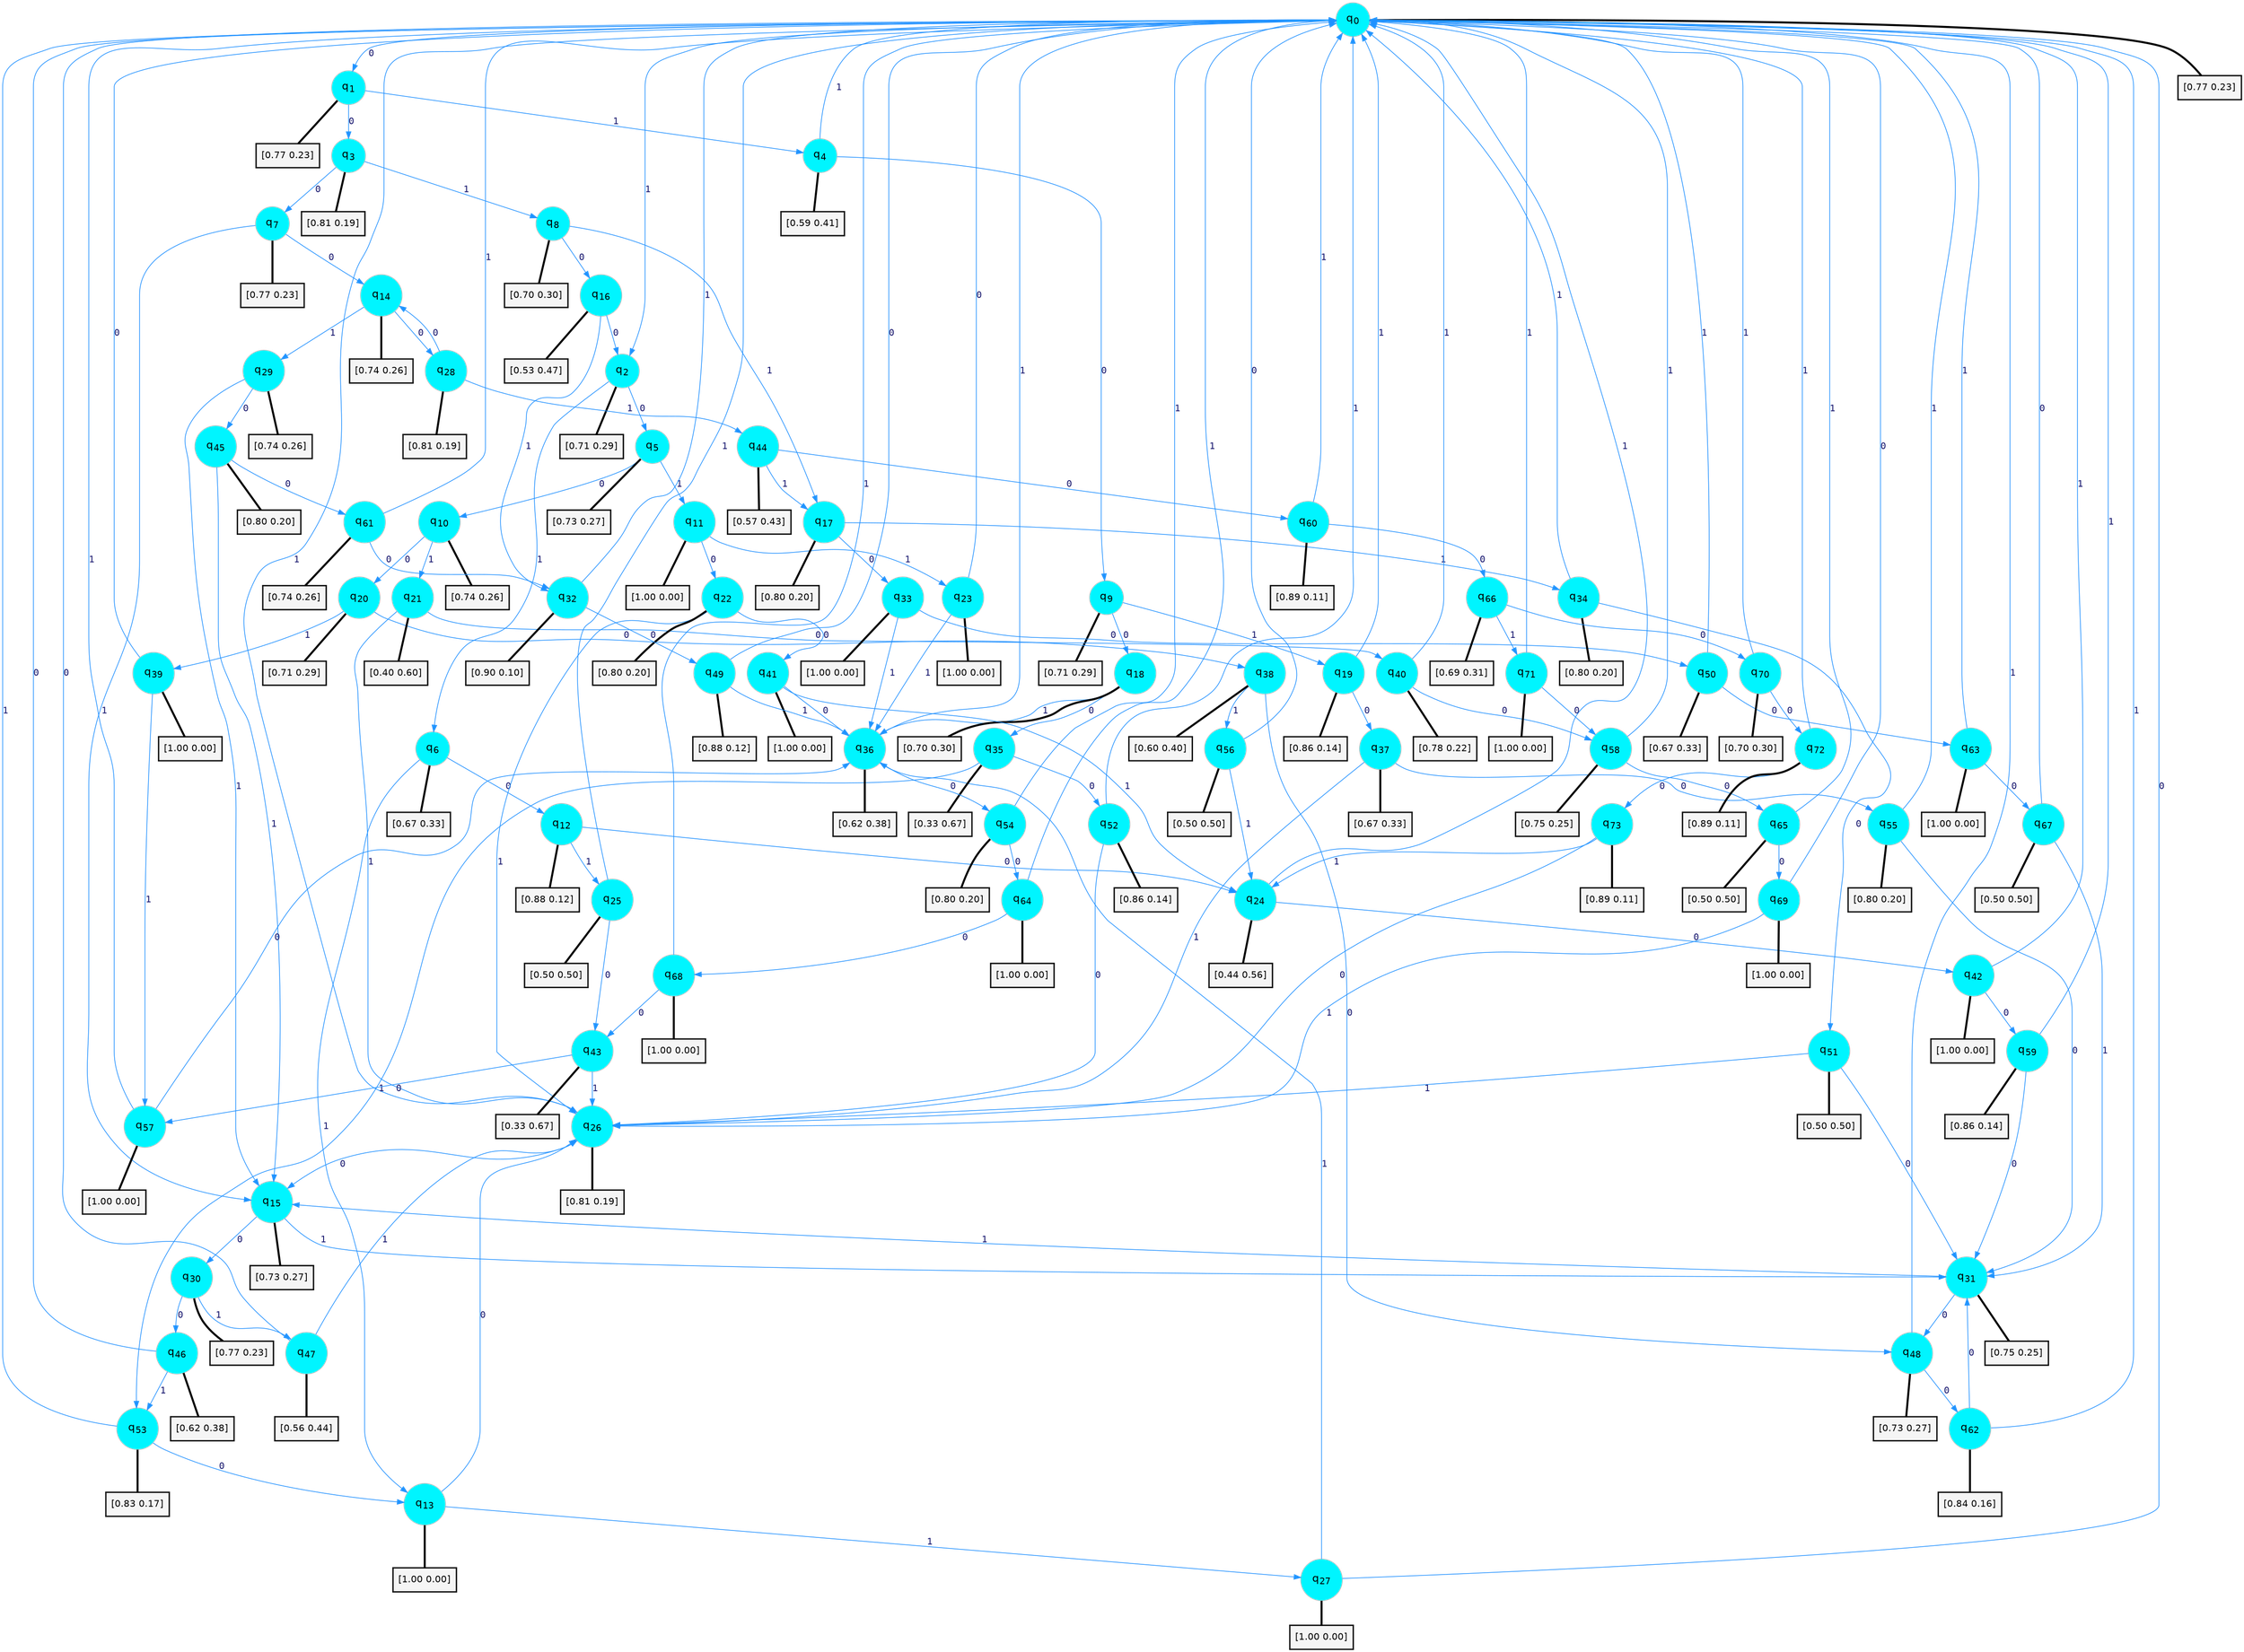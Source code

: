 digraph G {
graph [
bgcolor=transparent, dpi=300, rankdir=TD, size="40,25"];
node [
color=gray, fillcolor=turquoise1, fontcolor=black, fontname=Helvetica, fontsize=16, fontweight=bold, shape=circle, style=filled];
edge [
arrowsize=1, color=dodgerblue1, fontcolor=midnightblue, fontname=courier, fontweight=bold, penwidth=1, style=solid, weight=20];
0[label=<q<SUB>0</SUB>>];
1[label=<q<SUB>1</SUB>>];
2[label=<q<SUB>2</SUB>>];
3[label=<q<SUB>3</SUB>>];
4[label=<q<SUB>4</SUB>>];
5[label=<q<SUB>5</SUB>>];
6[label=<q<SUB>6</SUB>>];
7[label=<q<SUB>7</SUB>>];
8[label=<q<SUB>8</SUB>>];
9[label=<q<SUB>9</SUB>>];
10[label=<q<SUB>10</SUB>>];
11[label=<q<SUB>11</SUB>>];
12[label=<q<SUB>12</SUB>>];
13[label=<q<SUB>13</SUB>>];
14[label=<q<SUB>14</SUB>>];
15[label=<q<SUB>15</SUB>>];
16[label=<q<SUB>16</SUB>>];
17[label=<q<SUB>17</SUB>>];
18[label=<q<SUB>18</SUB>>];
19[label=<q<SUB>19</SUB>>];
20[label=<q<SUB>20</SUB>>];
21[label=<q<SUB>21</SUB>>];
22[label=<q<SUB>22</SUB>>];
23[label=<q<SUB>23</SUB>>];
24[label=<q<SUB>24</SUB>>];
25[label=<q<SUB>25</SUB>>];
26[label=<q<SUB>26</SUB>>];
27[label=<q<SUB>27</SUB>>];
28[label=<q<SUB>28</SUB>>];
29[label=<q<SUB>29</SUB>>];
30[label=<q<SUB>30</SUB>>];
31[label=<q<SUB>31</SUB>>];
32[label=<q<SUB>32</SUB>>];
33[label=<q<SUB>33</SUB>>];
34[label=<q<SUB>34</SUB>>];
35[label=<q<SUB>35</SUB>>];
36[label=<q<SUB>36</SUB>>];
37[label=<q<SUB>37</SUB>>];
38[label=<q<SUB>38</SUB>>];
39[label=<q<SUB>39</SUB>>];
40[label=<q<SUB>40</SUB>>];
41[label=<q<SUB>41</SUB>>];
42[label=<q<SUB>42</SUB>>];
43[label=<q<SUB>43</SUB>>];
44[label=<q<SUB>44</SUB>>];
45[label=<q<SUB>45</SUB>>];
46[label=<q<SUB>46</SUB>>];
47[label=<q<SUB>47</SUB>>];
48[label=<q<SUB>48</SUB>>];
49[label=<q<SUB>49</SUB>>];
50[label=<q<SUB>50</SUB>>];
51[label=<q<SUB>51</SUB>>];
52[label=<q<SUB>52</SUB>>];
53[label=<q<SUB>53</SUB>>];
54[label=<q<SUB>54</SUB>>];
55[label=<q<SUB>55</SUB>>];
56[label=<q<SUB>56</SUB>>];
57[label=<q<SUB>57</SUB>>];
58[label=<q<SUB>58</SUB>>];
59[label=<q<SUB>59</SUB>>];
60[label=<q<SUB>60</SUB>>];
61[label=<q<SUB>61</SUB>>];
62[label=<q<SUB>62</SUB>>];
63[label=<q<SUB>63</SUB>>];
64[label=<q<SUB>64</SUB>>];
65[label=<q<SUB>65</SUB>>];
66[label=<q<SUB>66</SUB>>];
67[label=<q<SUB>67</SUB>>];
68[label=<q<SUB>68</SUB>>];
69[label=<q<SUB>69</SUB>>];
70[label=<q<SUB>70</SUB>>];
71[label=<q<SUB>71</SUB>>];
72[label=<q<SUB>72</SUB>>];
73[label=<q<SUB>73</SUB>>];
74[label="[0.77 0.23]", shape=box,fontcolor=black, fontname=Helvetica, fontsize=14, penwidth=2, fillcolor=whitesmoke,color=black];
75[label="[0.77 0.23]", shape=box,fontcolor=black, fontname=Helvetica, fontsize=14, penwidth=2, fillcolor=whitesmoke,color=black];
76[label="[0.71 0.29]", shape=box,fontcolor=black, fontname=Helvetica, fontsize=14, penwidth=2, fillcolor=whitesmoke,color=black];
77[label="[0.81 0.19]", shape=box,fontcolor=black, fontname=Helvetica, fontsize=14, penwidth=2, fillcolor=whitesmoke,color=black];
78[label="[0.59 0.41]", shape=box,fontcolor=black, fontname=Helvetica, fontsize=14, penwidth=2, fillcolor=whitesmoke,color=black];
79[label="[0.73 0.27]", shape=box,fontcolor=black, fontname=Helvetica, fontsize=14, penwidth=2, fillcolor=whitesmoke,color=black];
80[label="[0.67 0.33]", shape=box,fontcolor=black, fontname=Helvetica, fontsize=14, penwidth=2, fillcolor=whitesmoke,color=black];
81[label="[0.77 0.23]", shape=box,fontcolor=black, fontname=Helvetica, fontsize=14, penwidth=2, fillcolor=whitesmoke,color=black];
82[label="[0.70 0.30]", shape=box,fontcolor=black, fontname=Helvetica, fontsize=14, penwidth=2, fillcolor=whitesmoke,color=black];
83[label="[0.71 0.29]", shape=box,fontcolor=black, fontname=Helvetica, fontsize=14, penwidth=2, fillcolor=whitesmoke,color=black];
84[label="[0.74 0.26]", shape=box,fontcolor=black, fontname=Helvetica, fontsize=14, penwidth=2, fillcolor=whitesmoke,color=black];
85[label="[1.00 0.00]", shape=box,fontcolor=black, fontname=Helvetica, fontsize=14, penwidth=2, fillcolor=whitesmoke,color=black];
86[label="[0.88 0.12]", shape=box,fontcolor=black, fontname=Helvetica, fontsize=14, penwidth=2, fillcolor=whitesmoke,color=black];
87[label="[1.00 0.00]", shape=box,fontcolor=black, fontname=Helvetica, fontsize=14, penwidth=2, fillcolor=whitesmoke,color=black];
88[label="[0.74 0.26]", shape=box,fontcolor=black, fontname=Helvetica, fontsize=14, penwidth=2, fillcolor=whitesmoke,color=black];
89[label="[0.73 0.27]", shape=box,fontcolor=black, fontname=Helvetica, fontsize=14, penwidth=2, fillcolor=whitesmoke,color=black];
90[label="[0.53 0.47]", shape=box,fontcolor=black, fontname=Helvetica, fontsize=14, penwidth=2, fillcolor=whitesmoke,color=black];
91[label="[0.80 0.20]", shape=box,fontcolor=black, fontname=Helvetica, fontsize=14, penwidth=2, fillcolor=whitesmoke,color=black];
92[label="[0.70 0.30]", shape=box,fontcolor=black, fontname=Helvetica, fontsize=14, penwidth=2, fillcolor=whitesmoke,color=black];
93[label="[0.86 0.14]", shape=box,fontcolor=black, fontname=Helvetica, fontsize=14, penwidth=2, fillcolor=whitesmoke,color=black];
94[label="[0.71 0.29]", shape=box,fontcolor=black, fontname=Helvetica, fontsize=14, penwidth=2, fillcolor=whitesmoke,color=black];
95[label="[0.40 0.60]", shape=box,fontcolor=black, fontname=Helvetica, fontsize=14, penwidth=2, fillcolor=whitesmoke,color=black];
96[label="[0.80 0.20]", shape=box,fontcolor=black, fontname=Helvetica, fontsize=14, penwidth=2, fillcolor=whitesmoke,color=black];
97[label="[1.00 0.00]", shape=box,fontcolor=black, fontname=Helvetica, fontsize=14, penwidth=2, fillcolor=whitesmoke,color=black];
98[label="[0.44 0.56]", shape=box,fontcolor=black, fontname=Helvetica, fontsize=14, penwidth=2, fillcolor=whitesmoke,color=black];
99[label="[0.50 0.50]", shape=box,fontcolor=black, fontname=Helvetica, fontsize=14, penwidth=2, fillcolor=whitesmoke,color=black];
100[label="[0.81 0.19]", shape=box,fontcolor=black, fontname=Helvetica, fontsize=14, penwidth=2, fillcolor=whitesmoke,color=black];
101[label="[1.00 0.00]", shape=box,fontcolor=black, fontname=Helvetica, fontsize=14, penwidth=2, fillcolor=whitesmoke,color=black];
102[label="[0.81 0.19]", shape=box,fontcolor=black, fontname=Helvetica, fontsize=14, penwidth=2, fillcolor=whitesmoke,color=black];
103[label="[0.74 0.26]", shape=box,fontcolor=black, fontname=Helvetica, fontsize=14, penwidth=2, fillcolor=whitesmoke,color=black];
104[label="[0.77 0.23]", shape=box,fontcolor=black, fontname=Helvetica, fontsize=14, penwidth=2, fillcolor=whitesmoke,color=black];
105[label="[0.75 0.25]", shape=box,fontcolor=black, fontname=Helvetica, fontsize=14, penwidth=2, fillcolor=whitesmoke,color=black];
106[label="[0.90 0.10]", shape=box,fontcolor=black, fontname=Helvetica, fontsize=14, penwidth=2, fillcolor=whitesmoke,color=black];
107[label="[1.00 0.00]", shape=box,fontcolor=black, fontname=Helvetica, fontsize=14, penwidth=2, fillcolor=whitesmoke,color=black];
108[label="[0.80 0.20]", shape=box,fontcolor=black, fontname=Helvetica, fontsize=14, penwidth=2, fillcolor=whitesmoke,color=black];
109[label="[0.33 0.67]", shape=box,fontcolor=black, fontname=Helvetica, fontsize=14, penwidth=2, fillcolor=whitesmoke,color=black];
110[label="[0.62 0.38]", shape=box,fontcolor=black, fontname=Helvetica, fontsize=14, penwidth=2, fillcolor=whitesmoke,color=black];
111[label="[0.67 0.33]", shape=box,fontcolor=black, fontname=Helvetica, fontsize=14, penwidth=2, fillcolor=whitesmoke,color=black];
112[label="[0.60 0.40]", shape=box,fontcolor=black, fontname=Helvetica, fontsize=14, penwidth=2, fillcolor=whitesmoke,color=black];
113[label="[1.00 0.00]", shape=box,fontcolor=black, fontname=Helvetica, fontsize=14, penwidth=2, fillcolor=whitesmoke,color=black];
114[label="[0.78 0.22]", shape=box,fontcolor=black, fontname=Helvetica, fontsize=14, penwidth=2, fillcolor=whitesmoke,color=black];
115[label="[1.00 0.00]", shape=box,fontcolor=black, fontname=Helvetica, fontsize=14, penwidth=2, fillcolor=whitesmoke,color=black];
116[label="[1.00 0.00]", shape=box,fontcolor=black, fontname=Helvetica, fontsize=14, penwidth=2, fillcolor=whitesmoke,color=black];
117[label="[0.33 0.67]", shape=box,fontcolor=black, fontname=Helvetica, fontsize=14, penwidth=2, fillcolor=whitesmoke,color=black];
118[label="[0.57 0.43]", shape=box,fontcolor=black, fontname=Helvetica, fontsize=14, penwidth=2, fillcolor=whitesmoke,color=black];
119[label="[0.80 0.20]", shape=box,fontcolor=black, fontname=Helvetica, fontsize=14, penwidth=2, fillcolor=whitesmoke,color=black];
120[label="[0.62 0.38]", shape=box,fontcolor=black, fontname=Helvetica, fontsize=14, penwidth=2, fillcolor=whitesmoke,color=black];
121[label="[0.56 0.44]", shape=box,fontcolor=black, fontname=Helvetica, fontsize=14, penwidth=2, fillcolor=whitesmoke,color=black];
122[label="[0.73 0.27]", shape=box,fontcolor=black, fontname=Helvetica, fontsize=14, penwidth=2, fillcolor=whitesmoke,color=black];
123[label="[0.88 0.12]", shape=box,fontcolor=black, fontname=Helvetica, fontsize=14, penwidth=2, fillcolor=whitesmoke,color=black];
124[label="[0.67 0.33]", shape=box,fontcolor=black, fontname=Helvetica, fontsize=14, penwidth=2, fillcolor=whitesmoke,color=black];
125[label="[0.50 0.50]", shape=box,fontcolor=black, fontname=Helvetica, fontsize=14, penwidth=2, fillcolor=whitesmoke,color=black];
126[label="[0.86 0.14]", shape=box,fontcolor=black, fontname=Helvetica, fontsize=14, penwidth=2, fillcolor=whitesmoke,color=black];
127[label="[0.83 0.17]", shape=box,fontcolor=black, fontname=Helvetica, fontsize=14, penwidth=2, fillcolor=whitesmoke,color=black];
128[label="[0.80 0.20]", shape=box,fontcolor=black, fontname=Helvetica, fontsize=14, penwidth=2, fillcolor=whitesmoke,color=black];
129[label="[0.80 0.20]", shape=box,fontcolor=black, fontname=Helvetica, fontsize=14, penwidth=2, fillcolor=whitesmoke,color=black];
130[label="[0.50 0.50]", shape=box,fontcolor=black, fontname=Helvetica, fontsize=14, penwidth=2, fillcolor=whitesmoke,color=black];
131[label="[1.00 0.00]", shape=box,fontcolor=black, fontname=Helvetica, fontsize=14, penwidth=2, fillcolor=whitesmoke,color=black];
132[label="[0.75 0.25]", shape=box,fontcolor=black, fontname=Helvetica, fontsize=14, penwidth=2, fillcolor=whitesmoke,color=black];
133[label="[0.86 0.14]", shape=box,fontcolor=black, fontname=Helvetica, fontsize=14, penwidth=2, fillcolor=whitesmoke,color=black];
134[label="[0.89 0.11]", shape=box,fontcolor=black, fontname=Helvetica, fontsize=14, penwidth=2, fillcolor=whitesmoke,color=black];
135[label="[0.74 0.26]", shape=box,fontcolor=black, fontname=Helvetica, fontsize=14, penwidth=2, fillcolor=whitesmoke,color=black];
136[label="[0.84 0.16]", shape=box,fontcolor=black, fontname=Helvetica, fontsize=14, penwidth=2, fillcolor=whitesmoke,color=black];
137[label="[1.00 0.00]", shape=box,fontcolor=black, fontname=Helvetica, fontsize=14, penwidth=2, fillcolor=whitesmoke,color=black];
138[label="[1.00 0.00]", shape=box,fontcolor=black, fontname=Helvetica, fontsize=14, penwidth=2, fillcolor=whitesmoke,color=black];
139[label="[0.50 0.50]", shape=box,fontcolor=black, fontname=Helvetica, fontsize=14, penwidth=2, fillcolor=whitesmoke,color=black];
140[label="[0.69 0.31]", shape=box,fontcolor=black, fontname=Helvetica, fontsize=14, penwidth=2, fillcolor=whitesmoke,color=black];
141[label="[0.50 0.50]", shape=box,fontcolor=black, fontname=Helvetica, fontsize=14, penwidth=2, fillcolor=whitesmoke,color=black];
142[label="[1.00 0.00]", shape=box,fontcolor=black, fontname=Helvetica, fontsize=14, penwidth=2, fillcolor=whitesmoke,color=black];
143[label="[1.00 0.00]", shape=box,fontcolor=black, fontname=Helvetica, fontsize=14, penwidth=2, fillcolor=whitesmoke,color=black];
144[label="[0.70 0.30]", shape=box,fontcolor=black, fontname=Helvetica, fontsize=14, penwidth=2, fillcolor=whitesmoke,color=black];
145[label="[1.00 0.00]", shape=box,fontcolor=black, fontname=Helvetica, fontsize=14, penwidth=2, fillcolor=whitesmoke,color=black];
146[label="[0.89 0.11]", shape=box,fontcolor=black, fontname=Helvetica, fontsize=14, penwidth=2, fillcolor=whitesmoke,color=black];
147[label="[0.89 0.11]", shape=box,fontcolor=black, fontname=Helvetica, fontsize=14, penwidth=2, fillcolor=whitesmoke,color=black];
0->1 [label=0];
0->2 [label=1];
0->74 [arrowhead=none, penwidth=3,color=black];
1->3 [label=0];
1->4 [label=1];
1->75 [arrowhead=none, penwidth=3,color=black];
2->5 [label=0];
2->6 [label=1];
2->76 [arrowhead=none, penwidth=3,color=black];
3->7 [label=0];
3->8 [label=1];
3->77 [arrowhead=none, penwidth=3,color=black];
4->9 [label=0];
4->0 [label=1];
4->78 [arrowhead=none, penwidth=3,color=black];
5->10 [label=0];
5->11 [label=1];
5->79 [arrowhead=none, penwidth=3,color=black];
6->12 [label=0];
6->13 [label=1];
6->80 [arrowhead=none, penwidth=3,color=black];
7->14 [label=0];
7->15 [label=1];
7->81 [arrowhead=none, penwidth=3,color=black];
8->16 [label=0];
8->17 [label=1];
8->82 [arrowhead=none, penwidth=3,color=black];
9->18 [label=0];
9->19 [label=1];
9->83 [arrowhead=none, penwidth=3,color=black];
10->20 [label=0];
10->21 [label=1];
10->84 [arrowhead=none, penwidth=3,color=black];
11->22 [label=0];
11->23 [label=1];
11->85 [arrowhead=none, penwidth=3,color=black];
12->24 [label=0];
12->25 [label=1];
12->86 [arrowhead=none, penwidth=3,color=black];
13->26 [label=0];
13->27 [label=1];
13->87 [arrowhead=none, penwidth=3,color=black];
14->28 [label=0];
14->29 [label=1];
14->88 [arrowhead=none, penwidth=3,color=black];
15->30 [label=0];
15->31 [label=1];
15->89 [arrowhead=none, penwidth=3,color=black];
16->2 [label=0];
16->32 [label=1];
16->90 [arrowhead=none, penwidth=3,color=black];
17->33 [label=0];
17->34 [label=1];
17->91 [arrowhead=none, penwidth=3,color=black];
18->35 [label=0];
18->36 [label=1];
18->92 [arrowhead=none, penwidth=3,color=black];
19->37 [label=0];
19->0 [label=1];
19->93 [arrowhead=none, penwidth=3,color=black];
20->38 [label=0];
20->39 [label=1];
20->94 [arrowhead=none, penwidth=3,color=black];
21->40 [label=0];
21->26 [label=1];
21->95 [arrowhead=none, penwidth=3,color=black];
22->41 [label=0];
22->26 [label=1];
22->96 [arrowhead=none, penwidth=3,color=black];
23->0 [label=0];
23->36 [label=1];
23->97 [arrowhead=none, penwidth=3,color=black];
24->42 [label=0];
24->0 [label=1];
24->98 [arrowhead=none, penwidth=3,color=black];
25->43 [label=0];
25->0 [label=1];
25->99 [arrowhead=none, penwidth=3,color=black];
26->15 [label=0];
26->0 [label=1];
26->100 [arrowhead=none, penwidth=3,color=black];
27->0 [label=0];
27->36 [label=1];
27->101 [arrowhead=none, penwidth=3,color=black];
28->14 [label=0];
28->44 [label=1];
28->102 [arrowhead=none, penwidth=3,color=black];
29->45 [label=0];
29->15 [label=1];
29->103 [arrowhead=none, penwidth=3,color=black];
30->46 [label=0];
30->47 [label=1];
30->104 [arrowhead=none, penwidth=3,color=black];
31->48 [label=0];
31->15 [label=1];
31->105 [arrowhead=none, penwidth=3,color=black];
32->49 [label=0];
32->0 [label=1];
32->106 [arrowhead=none, penwidth=3,color=black];
33->50 [label=0];
33->36 [label=1];
33->107 [arrowhead=none, penwidth=3,color=black];
34->51 [label=0];
34->0 [label=1];
34->108 [arrowhead=none, penwidth=3,color=black];
35->52 [label=0];
35->53 [label=1];
35->109 [arrowhead=none, penwidth=3,color=black];
36->54 [label=0];
36->0 [label=1];
36->110 [arrowhead=none, penwidth=3,color=black];
37->55 [label=0];
37->26 [label=1];
37->111 [arrowhead=none, penwidth=3,color=black];
38->48 [label=0];
38->56 [label=1];
38->112 [arrowhead=none, penwidth=3,color=black];
39->0 [label=0];
39->57 [label=1];
39->113 [arrowhead=none, penwidth=3,color=black];
40->58 [label=0];
40->0 [label=1];
40->114 [arrowhead=none, penwidth=3,color=black];
41->36 [label=0];
41->24 [label=1];
41->115 [arrowhead=none, penwidth=3,color=black];
42->59 [label=0];
42->0 [label=1];
42->116 [arrowhead=none, penwidth=3,color=black];
43->57 [label=0];
43->26 [label=1];
43->117 [arrowhead=none, penwidth=3,color=black];
44->60 [label=0];
44->17 [label=1];
44->118 [arrowhead=none, penwidth=3,color=black];
45->61 [label=0];
45->15 [label=1];
45->119 [arrowhead=none, penwidth=3,color=black];
46->0 [label=0];
46->53 [label=1];
46->120 [arrowhead=none, penwidth=3,color=black];
47->0 [label=0];
47->26 [label=1];
47->121 [arrowhead=none, penwidth=3,color=black];
48->62 [label=0];
48->0 [label=1];
48->122 [arrowhead=none, penwidth=3,color=black];
49->0 [label=0];
49->36 [label=1];
49->123 [arrowhead=none, penwidth=3,color=black];
50->63 [label=0];
50->0 [label=1];
50->124 [arrowhead=none, penwidth=3,color=black];
51->31 [label=0];
51->26 [label=1];
51->125 [arrowhead=none, penwidth=3,color=black];
52->26 [label=0];
52->0 [label=1];
52->126 [arrowhead=none, penwidth=3,color=black];
53->13 [label=0];
53->0 [label=1];
53->127 [arrowhead=none, penwidth=3,color=black];
54->64 [label=0];
54->0 [label=1];
54->128 [arrowhead=none, penwidth=3,color=black];
55->31 [label=0];
55->0 [label=1];
55->129 [arrowhead=none, penwidth=3,color=black];
56->0 [label=0];
56->24 [label=1];
56->130 [arrowhead=none, penwidth=3,color=black];
57->36 [label=0];
57->0 [label=1];
57->131 [arrowhead=none, penwidth=3,color=black];
58->65 [label=0];
58->0 [label=1];
58->132 [arrowhead=none, penwidth=3,color=black];
59->31 [label=0];
59->0 [label=1];
59->133 [arrowhead=none, penwidth=3,color=black];
60->66 [label=0];
60->0 [label=1];
60->134 [arrowhead=none, penwidth=3,color=black];
61->32 [label=0];
61->0 [label=1];
61->135 [arrowhead=none, penwidth=3,color=black];
62->31 [label=0];
62->0 [label=1];
62->136 [arrowhead=none, penwidth=3,color=black];
63->67 [label=0];
63->0 [label=1];
63->137 [arrowhead=none, penwidth=3,color=black];
64->68 [label=0];
64->0 [label=1];
64->138 [arrowhead=none, penwidth=3,color=black];
65->69 [label=0];
65->0 [label=1];
65->139 [arrowhead=none, penwidth=3,color=black];
66->70 [label=0];
66->71 [label=1];
66->140 [arrowhead=none, penwidth=3,color=black];
67->0 [label=0];
67->31 [label=1];
67->141 [arrowhead=none, penwidth=3,color=black];
68->43 [label=0];
68->0 [label=1];
68->142 [arrowhead=none, penwidth=3,color=black];
69->0 [label=0];
69->26 [label=1];
69->143 [arrowhead=none, penwidth=3,color=black];
70->72 [label=0];
70->0 [label=1];
70->144 [arrowhead=none, penwidth=3,color=black];
71->58 [label=0];
71->0 [label=1];
71->145 [arrowhead=none, penwidth=3,color=black];
72->73 [label=0];
72->0 [label=1];
72->146 [arrowhead=none, penwidth=3,color=black];
73->26 [label=0];
73->24 [label=1];
73->147 [arrowhead=none, penwidth=3,color=black];
}
